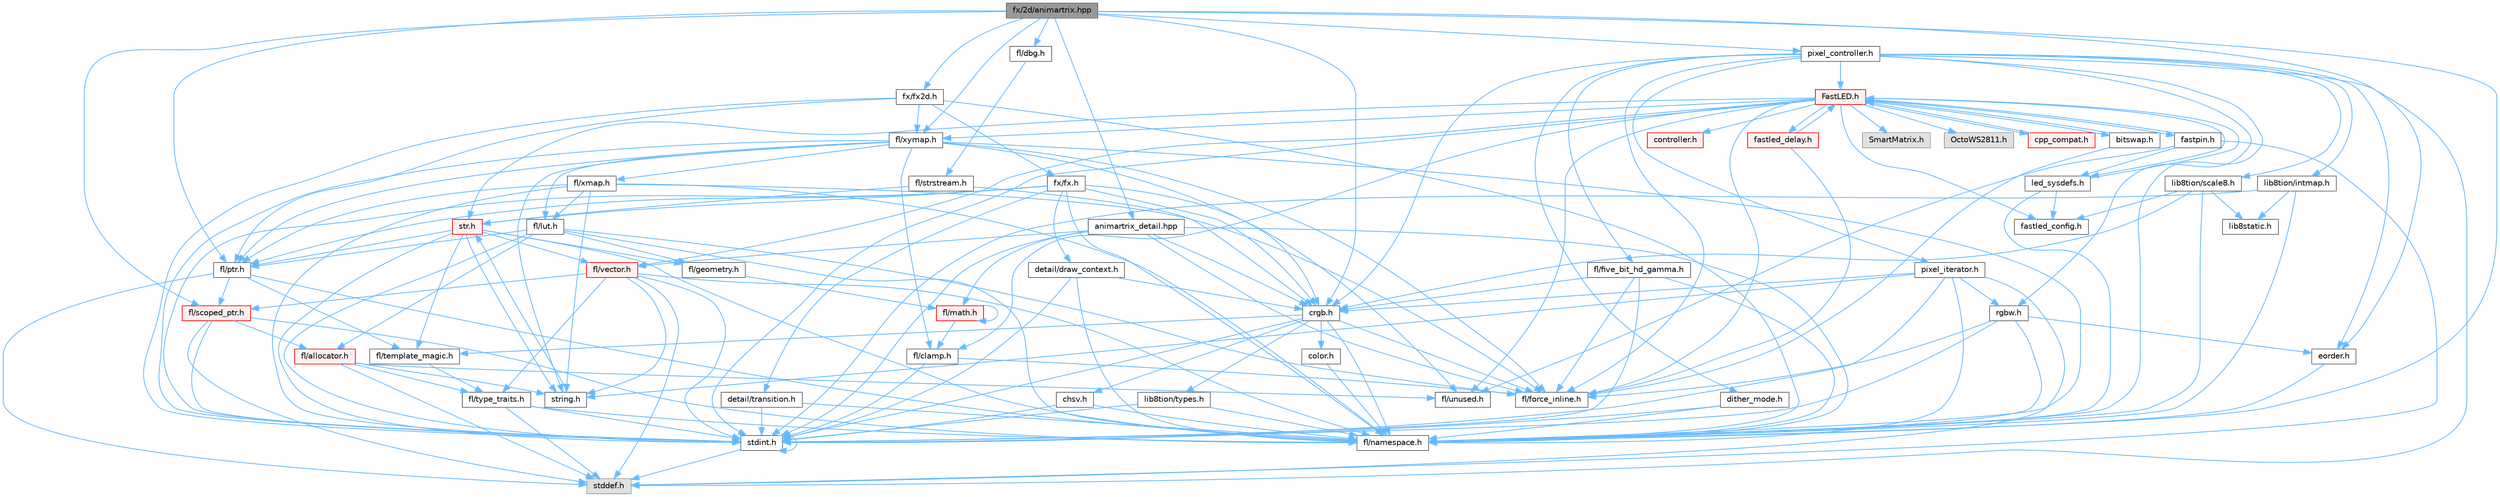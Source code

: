 digraph "fx/2d/animartrix.hpp"
{
 // INTERACTIVE_SVG=YES
 // LATEX_PDF_SIZE
  bgcolor="transparent";
  edge [fontname=Helvetica,fontsize=10,labelfontname=Helvetica,labelfontsize=10];
  node [fontname=Helvetica,fontsize=10,shape=box,height=0.2,width=0.4];
  Node1 [id="Node000001",label="fx/2d/animartrix.hpp",height=0.2,width=0.4,color="gray40", fillcolor="grey60", style="filled", fontcolor="black",tooltip=" "];
  Node1 -> Node2 [id="edge1_Node000001_Node000002",color="steelblue1",style="solid",tooltip=" "];
  Node2 [id="Node000002",label="crgb.h",height=0.2,width=0.4,color="grey40", fillcolor="white", style="filled",URL="$db/dd1/crgb_8h.html",tooltip="Defines the red, green, and blue (RGB) pixel struct."];
  Node2 -> Node3 [id="edge2_Node000002_Node000003",color="steelblue1",style="solid",tooltip=" "];
  Node3 [id="Node000003",label="stdint.h",height=0.2,width=0.4,color="grey40", fillcolor="white", style="filled",URL="$df/dd8/stdint_8h.html",tooltip=" "];
  Node3 -> Node4 [id="edge3_Node000003_Node000004",color="steelblue1",style="solid",tooltip=" "];
  Node4 [id="Node000004",label="stddef.h",height=0.2,width=0.4,color="grey60", fillcolor="#E0E0E0", style="filled",tooltip=" "];
  Node3 -> Node3 [id="edge4_Node000003_Node000003",color="steelblue1",style="solid",tooltip=" "];
  Node2 -> Node5 [id="edge5_Node000002_Node000005",color="steelblue1",style="solid",tooltip=" "];
  Node5 [id="Node000005",label="chsv.h",height=0.2,width=0.4,color="grey40", fillcolor="white", style="filled",URL="$d8/dd0/chsv_8h.html",tooltip="Defines the hue, saturation, and value (HSV) pixel struct."];
  Node5 -> Node3 [id="edge6_Node000005_Node000003",color="steelblue1",style="solid",tooltip=" "];
  Node5 -> Node6 [id="edge7_Node000005_Node000006",color="steelblue1",style="solid",tooltip=" "];
  Node6 [id="Node000006",label="fl/namespace.h",height=0.2,width=0.4,color="grey40", fillcolor="white", style="filled",URL="$df/d2a/namespace_8h.html",tooltip="Implements the FastLED namespace macros."];
  Node2 -> Node6 [id="edge8_Node000002_Node000006",color="steelblue1",style="solid",tooltip=" "];
  Node2 -> Node7 [id="edge9_Node000002_Node000007",color="steelblue1",style="solid",tooltip=" "];
  Node7 [id="Node000007",label="color.h",height=0.2,width=0.4,color="grey40", fillcolor="white", style="filled",URL="$d2/d6b/src_2color_8h.html",tooltip="Contains definitions for color correction and temperature."];
  Node7 -> Node6 [id="edge10_Node000007_Node000006",color="steelblue1",style="solid",tooltip=" "];
  Node2 -> Node8 [id="edge11_Node000002_Node000008",color="steelblue1",style="solid",tooltip=" "];
  Node8 [id="Node000008",label="lib8tion/types.h",height=0.2,width=0.4,color="grey40", fillcolor="white", style="filled",URL="$d9/ddf/lib8tion_2types_8h.html",tooltip="Defines fractional types used for lib8tion functions."];
  Node8 -> Node3 [id="edge12_Node000008_Node000003",color="steelblue1",style="solid",tooltip=" "];
  Node8 -> Node6 [id="edge13_Node000008_Node000006",color="steelblue1",style="solid",tooltip=" "];
  Node2 -> Node9 [id="edge14_Node000002_Node000009",color="steelblue1",style="solid",tooltip=" "];
  Node9 [id="Node000009",label="fl/force_inline.h",height=0.2,width=0.4,color="grey40", fillcolor="white", style="filled",URL="$d4/d64/force__inline_8h.html",tooltip=" "];
  Node2 -> Node10 [id="edge15_Node000002_Node000010",color="steelblue1",style="solid",tooltip=" "];
  Node10 [id="Node000010",label="fl/template_magic.h",height=0.2,width=0.4,color="grey40", fillcolor="white", style="filled",URL="$d8/d0c/template__magic_8h.html",tooltip=" "];
  Node10 -> Node11 [id="edge16_Node000010_Node000011",color="steelblue1",style="solid",tooltip=" "];
  Node11 [id="Node000011",label="fl/type_traits.h",height=0.2,width=0.4,color="grey40", fillcolor="white", style="filled",URL="$df/d63/type__traits_8h.html",tooltip=" "];
  Node11 -> Node4 [id="edge17_Node000011_Node000004",color="steelblue1",style="solid",tooltip=" "];
  Node11 -> Node3 [id="edge18_Node000011_Node000003",color="steelblue1",style="solid",tooltip=" "];
  Node11 -> Node6 [id="edge19_Node000011_Node000006",color="steelblue1",style="solid",tooltip=" "];
  Node1 -> Node12 [id="edge20_Node000001_Node000012",color="steelblue1",style="solid",tooltip=" "];
  Node12 [id="Node000012",label="fl/dbg.h",height=0.2,width=0.4,color="grey40", fillcolor="white", style="filled",URL="$d6/d01/dbg_8h.html",tooltip=" "];
  Node12 -> Node13 [id="edge21_Node000012_Node000013",color="steelblue1",style="solid",tooltip=" "];
  Node13 [id="Node000013",label="fl/strstream.h",height=0.2,width=0.4,color="grey40", fillcolor="white", style="filled",URL="$d8/d00/strstream_8h.html",tooltip=" "];
  Node13 -> Node2 [id="edge22_Node000013_Node000002",color="steelblue1",style="solid",tooltip=" "];
  Node13 -> Node14 [id="edge23_Node000013_Node000014",color="steelblue1",style="solid",tooltip=" "];
  Node14 [id="Node000014",label="str.h",height=0.2,width=0.4,color="red", fillcolor="#FFF0F0", style="filled",URL="$d1/d93/str_8h.html",tooltip=" "];
  Node14 -> Node3 [id="edge24_Node000014_Node000003",color="steelblue1",style="solid",tooltip=" "];
  Node14 -> Node15 [id="edge25_Node000014_Node000015",color="steelblue1",style="solid",tooltip=" "];
  Node15 [id="Node000015",label="string.h",height=0.2,width=0.4,color="grey40", fillcolor="white", style="filled",URL="$da/d66/string_8h.html",tooltip=" "];
  Node15 -> Node14 [id="edge26_Node000015_Node000014",color="steelblue1",style="solid",tooltip=" "];
  Node14 -> Node16 [id="edge27_Node000014_Node000016",color="steelblue1",style="solid",tooltip=" "];
  Node16 [id="Node000016",label="fl/geometry.h",height=0.2,width=0.4,color="grey40", fillcolor="white", style="filled",URL="$d4/d67/geometry_8h.html",tooltip=" "];
  Node16 -> Node17 [id="edge28_Node000016_Node000017",color="steelblue1",style="solid",tooltip=" "];
  Node17 [id="Node000017",label="fl/math.h",height=0.2,width=0.4,color="red", fillcolor="#FFF0F0", style="filled",URL="$df/db1/math_8h.html",tooltip=" "];
  Node17 -> Node18 [id="edge29_Node000017_Node000018",color="steelblue1",style="solid",tooltip=" "];
  Node18 [id="Node000018",label="fl/clamp.h",height=0.2,width=0.4,color="grey40", fillcolor="white", style="filled",URL="$d6/dd3/clamp_8h.html",tooltip=" "];
  Node18 -> Node3 [id="edge30_Node000018_Node000003",color="steelblue1",style="solid",tooltip=" "];
  Node18 -> Node9 [id="edge31_Node000018_Node000009",color="steelblue1",style="solid",tooltip=" "];
  Node17 -> Node17 [id="edge32_Node000017_Node000017",color="steelblue1",style="solid",tooltip=" "];
  Node14 -> Node6 [id="edge33_Node000014_Node000006",color="steelblue1",style="solid",tooltip=" "];
  Node14 -> Node21 [id="edge34_Node000014_Node000021",color="steelblue1",style="solid",tooltip=" "];
  Node21 [id="Node000021",label="fl/ptr.h",height=0.2,width=0.4,color="grey40", fillcolor="white", style="filled",URL="$dd/d98/ptr_8h.html",tooltip=" "];
  Node21 -> Node4 [id="edge35_Node000021_Node000004",color="steelblue1",style="solid",tooltip=" "];
  Node21 -> Node6 [id="edge36_Node000021_Node000006",color="steelblue1",style="solid",tooltip=" "];
  Node21 -> Node22 [id="edge37_Node000021_Node000022",color="steelblue1",style="solid",tooltip=" "];
  Node22 [id="Node000022",label="fl/scoped_ptr.h",height=0.2,width=0.4,color="red", fillcolor="#FFF0F0", style="filled",URL="$d0/d44/scoped__ptr_8h.html",tooltip=" "];
  Node22 -> Node4 [id="edge38_Node000022_Node000004",color="steelblue1",style="solid",tooltip=" "];
  Node22 -> Node3 [id="edge39_Node000022_Node000003",color="steelblue1",style="solid",tooltip=" "];
  Node22 -> Node23 [id="edge40_Node000022_Node000023",color="steelblue1",style="solid",tooltip=" "];
  Node23 [id="Node000023",label="fl/allocator.h",height=0.2,width=0.4,color="red", fillcolor="#FFF0F0", style="filled",URL="$da/da9/allocator_8h.html",tooltip=" "];
  Node23 -> Node4 [id="edge41_Node000023_Node000004",color="steelblue1",style="solid",tooltip=" "];
  Node23 -> Node15 [id="edge42_Node000023_Node000015",color="steelblue1",style="solid",tooltip=" "];
  Node23 -> Node11 [id="edge43_Node000023_Node000011",color="steelblue1",style="solid",tooltip=" "];
  Node23 -> Node26 [id="edge44_Node000023_Node000026",color="steelblue1",style="solid",tooltip=" "];
  Node26 [id="Node000026",label="fl/unused.h",height=0.2,width=0.4,color="grey40", fillcolor="white", style="filled",URL="$d8/d4b/unused_8h.html",tooltip=" "];
  Node22 -> Node6 [id="edge45_Node000022_Node000006",color="steelblue1",style="solid",tooltip=" "];
  Node21 -> Node10 [id="edge46_Node000021_Node000010",color="steelblue1",style="solid",tooltip=" "];
  Node14 -> Node10 [id="edge47_Node000014_Node000010",color="steelblue1",style="solid",tooltip=" "];
  Node14 -> Node28 [id="edge48_Node000014_Node000028",color="steelblue1",style="solid",tooltip=" "];
  Node28 [id="Node000028",label="fl/vector.h",height=0.2,width=0.4,color="red", fillcolor="#FFF0F0", style="filled",URL="$d6/d68/vector_8h.html",tooltip=" "];
  Node28 -> Node4 [id="edge49_Node000028_Node000004",color="steelblue1",style="solid",tooltip=" "];
  Node28 -> Node3 [id="edge50_Node000028_Node000003",color="steelblue1",style="solid",tooltip=" "];
  Node28 -> Node15 [id="edge51_Node000028_Node000015",color="steelblue1",style="solid",tooltip=" "];
  Node28 -> Node6 [id="edge52_Node000028_Node000006",color="steelblue1",style="solid",tooltip=" "];
  Node28 -> Node22 [id="edge53_Node000028_Node000022",color="steelblue1",style="solid",tooltip=" "];
  Node28 -> Node11 [id="edge54_Node000028_Node000011",color="steelblue1",style="solid",tooltip=" "];
  Node1 -> Node6 [id="edge55_Node000001_Node000006",color="steelblue1",style="solid",tooltip=" "];
  Node1 -> Node21 [id="edge56_Node000001_Node000021",color="steelblue1",style="solid",tooltip=" "];
  Node1 -> Node22 [id="edge57_Node000001_Node000022",color="steelblue1",style="solid",tooltip=" "];
  Node1 -> Node31 [id="edge58_Node000001_Node000031",color="steelblue1",style="solid",tooltip=" "];
  Node31 [id="Node000031",label="fl/xymap.h",height=0.2,width=0.4,color="grey40", fillcolor="white", style="filled",URL="$da/d61/xymap_8h.html",tooltip=" "];
  Node31 -> Node3 [id="edge59_Node000031_Node000003",color="steelblue1",style="solid",tooltip=" "];
  Node31 -> Node15 [id="edge60_Node000031_Node000015",color="steelblue1",style="solid",tooltip=" "];
  Node31 -> Node2 [id="edge61_Node000031_Node000002",color="steelblue1",style="solid",tooltip=" "];
  Node31 -> Node18 [id="edge62_Node000031_Node000018",color="steelblue1",style="solid",tooltip=" "];
  Node31 -> Node9 [id="edge63_Node000031_Node000009",color="steelblue1",style="solid",tooltip=" "];
  Node31 -> Node32 [id="edge64_Node000031_Node000032",color="steelblue1",style="solid",tooltip=" "];
  Node32 [id="Node000032",label="fl/lut.h",height=0.2,width=0.4,color="grey40", fillcolor="white", style="filled",URL="$db/d54/lut_8h.html",tooltip=" "];
  Node32 -> Node23 [id="edge65_Node000032_Node000023",color="steelblue1",style="solid",tooltip=" "];
  Node32 -> Node9 [id="edge66_Node000032_Node000009",color="steelblue1",style="solid",tooltip=" "];
  Node32 -> Node21 [id="edge67_Node000032_Node000021",color="steelblue1",style="solid",tooltip=" "];
  Node32 -> Node3 [id="edge68_Node000032_Node000003",color="steelblue1",style="solid",tooltip=" "];
  Node32 -> Node16 [id="edge69_Node000032_Node000016",color="steelblue1",style="solid",tooltip=" "];
  Node32 -> Node6 [id="edge70_Node000032_Node000006",color="steelblue1",style="solid",tooltip=" "];
  Node31 -> Node6 [id="edge71_Node000031_Node000006",color="steelblue1",style="solid",tooltip=" "];
  Node31 -> Node21 [id="edge72_Node000031_Node000021",color="steelblue1",style="solid",tooltip=" "];
  Node31 -> Node33 [id="edge73_Node000031_Node000033",color="steelblue1",style="solid",tooltip=" "];
  Node33 [id="Node000033",label="fl/xmap.h",height=0.2,width=0.4,color="grey40", fillcolor="white", style="filled",URL="$dd/dcc/xmap_8h.html",tooltip=" "];
  Node33 -> Node3 [id="edge74_Node000033_Node000003",color="steelblue1",style="solid",tooltip=" "];
  Node33 -> Node15 [id="edge75_Node000033_Node000015",color="steelblue1",style="solid",tooltip=" "];
  Node33 -> Node9 [id="edge76_Node000033_Node000009",color="steelblue1",style="solid",tooltip=" "];
  Node33 -> Node32 [id="edge77_Node000033_Node000032",color="steelblue1",style="solid",tooltip=" "];
  Node33 -> Node21 [id="edge78_Node000033_Node000021",color="steelblue1",style="solid",tooltip=" "];
  Node33 -> Node6 [id="edge79_Node000033_Node000006",color="steelblue1",style="solid",tooltip=" "];
  Node1 -> Node34 [id="edge80_Node000001_Node000034",color="steelblue1",style="solid",tooltip=" "];
  Node34 [id="Node000034",label="fx/fx2d.h",height=0.2,width=0.4,color="grey40", fillcolor="white", style="filled",URL="$d9/d43/fx2d_8h.html",tooltip=" "];
  Node34 -> Node3 [id="edge81_Node000034_Node000003",color="steelblue1",style="solid",tooltip=" "];
  Node34 -> Node6 [id="edge82_Node000034_Node000006",color="steelblue1",style="solid",tooltip=" "];
  Node34 -> Node21 [id="edge83_Node000034_Node000021",color="steelblue1",style="solid",tooltip=" "];
  Node34 -> Node31 [id="edge84_Node000034_Node000031",color="steelblue1",style="solid",tooltip=" "];
  Node34 -> Node35 [id="edge85_Node000034_Node000035",color="steelblue1",style="solid",tooltip=" "];
  Node35 [id="Node000035",label="fx/fx.h",height=0.2,width=0.4,color="grey40", fillcolor="white", style="filled",URL="$df/d44/src_2fx_2fx_8h.html",tooltip=" "];
  Node35 -> Node3 [id="edge86_Node000035_Node000003",color="steelblue1",style="solid",tooltip=" "];
  Node35 -> Node2 [id="edge87_Node000035_Node000002",color="steelblue1",style="solid",tooltip=" "];
  Node35 -> Node36 [id="edge88_Node000035_Node000036",color="steelblue1",style="solid",tooltip=" "];
  Node36 [id="Node000036",label="detail/draw_context.h",height=0.2,width=0.4,color="grey40", fillcolor="white", style="filled",URL="$db/ded/draw__context_8h.html",tooltip=" "];
  Node36 -> Node2 [id="edge89_Node000036_Node000002",color="steelblue1",style="solid",tooltip=" "];
  Node36 -> Node6 [id="edge90_Node000036_Node000006",color="steelblue1",style="solid",tooltip=" "];
  Node36 -> Node3 [id="edge91_Node000036_Node000003",color="steelblue1",style="solid",tooltip=" "];
  Node35 -> Node37 [id="edge92_Node000035_Node000037",color="steelblue1",style="solid",tooltip=" "];
  Node37 [id="Node000037",label="detail/transition.h",height=0.2,width=0.4,color="grey40", fillcolor="white", style="filled",URL="$d7/df7/transition_8h.html",tooltip=" "];
  Node37 -> Node6 [id="edge93_Node000037_Node000006",color="steelblue1",style="solid",tooltip=" "];
  Node37 -> Node3 [id="edge94_Node000037_Node000003",color="steelblue1",style="solid",tooltip=" "];
  Node35 -> Node6 [id="edge95_Node000035_Node000006",color="steelblue1",style="solid",tooltip=" "];
  Node35 -> Node21 [id="edge96_Node000035_Node000021",color="steelblue1",style="solid",tooltip=" "];
  Node35 -> Node14 [id="edge97_Node000035_Node000014",color="steelblue1",style="solid",tooltip=" "];
  Node35 -> Node26 [id="edge98_Node000035_Node000026",color="steelblue1",style="solid",tooltip=" "];
  Node1 -> Node38 [id="edge99_Node000001_Node000038",color="steelblue1",style="solid",tooltip=" "];
  Node38 [id="Node000038",label="eorder.h",height=0.2,width=0.4,color="grey40", fillcolor="white", style="filled",URL="$db/d07/eorder_8h.html",tooltip="Defines color channel ordering enumerations."];
  Node38 -> Node6 [id="edge100_Node000038_Node000006",color="steelblue1",style="solid",tooltip=" "];
  Node1 -> Node39 [id="edge101_Node000001_Node000039",color="steelblue1",style="solid",tooltip=" "];
  Node39 [id="Node000039",label="pixel_controller.h",height=0.2,width=0.4,color="grey40", fillcolor="white", style="filled",URL="$d5/d4d/pixel__controller_8h.html",tooltip="Low level pixel data writing class."];
  Node39 -> Node4 [id="edge102_Node000039_Node000004",color="steelblue1",style="solid",tooltip=" "];
  Node39 -> Node40 [id="edge103_Node000039_Node000040",color="steelblue1",style="solid",tooltip=" "];
  Node40 [id="Node000040",label="lib8tion/intmap.h",height=0.2,width=0.4,color="grey40", fillcolor="white", style="filled",URL="$d8/d54/intmap_8h.html",tooltip="Defines integer mapping functions."];
  Node40 -> Node6 [id="edge104_Node000040_Node000006",color="steelblue1",style="solid",tooltip=" "];
  Node40 -> Node41 [id="edge105_Node000040_Node000041",color="steelblue1",style="solid",tooltip=" "];
  Node41 [id="Node000041",label="lib8static.h",height=0.2,width=0.4,color="grey40", fillcolor="white", style="filled",URL="$d4/d7a/lib8static_8h.html",tooltip="Defines static inlining macros for lib8tion functions."];
  Node40 -> Node3 [id="edge106_Node000040_Node000003",color="steelblue1",style="solid",tooltip=" "];
  Node39 -> Node42 [id="edge107_Node000039_Node000042",color="steelblue1",style="solid",tooltip=" "];
  Node42 [id="Node000042",label="rgbw.h",height=0.2,width=0.4,color="grey40", fillcolor="white", style="filled",URL="$d7/dbb/rgbw_8h.html",tooltip="Functions for red, green, blue, white (RGBW) output."];
  Node42 -> Node3 [id="edge108_Node000042_Node000003",color="steelblue1",style="solid",tooltip=" "];
  Node42 -> Node9 [id="edge109_Node000042_Node000009",color="steelblue1",style="solid",tooltip=" "];
  Node42 -> Node6 [id="edge110_Node000042_Node000006",color="steelblue1",style="solid",tooltip=" "];
  Node42 -> Node38 [id="edge111_Node000042_Node000038",color="steelblue1",style="solid",tooltip=" "];
  Node39 -> Node43 [id="edge112_Node000039_Node000043",color="steelblue1",style="solid",tooltip=" "];
  Node43 [id="Node000043",label="fl/five_bit_hd_gamma.h",height=0.2,width=0.4,color="grey40", fillcolor="white", style="filled",URL="$dc/d44/five__bit__hd__gamma_8h.html",tooltip="Declares functions for five-bit gamma correction."];
  Node43 -> Node3 [id="edge113_Node000043_Node000003",color="steelblue1",style="solid",tooltip=" "];
  Node43 -> Node2 [id="edge114_Node000043_Node000002",color="steelblue1",style="solid",tooltip=" "];
  Node43 -> Node9 [id="edge115_Node000043_Node000009",color="steelblue1",style="solid",tooltip=" "];
  Node43 -> Node6 [id="edge116_Node000043_Node000006",color="steelblue1",style="solid",tooltip=" "];
  Node39 -> Node9 [id="edge117_Node000039_Node000009",color="steelblue1",style="solid",tooltip=" "];
  Node39 -> Node44 [id="edge118_Node000039_Node000044",color="steelblue1",style="solid",tooltip=" "];
  Node44 [id="Node000044",label="lib8tion/scale8.h",height=0.2,width=0.4,color="grey40", fillcolor="white", style="filled",URL="$db/d91/scale8_8h.html",tooltip="Fast, efficient 8-bit scaling functions specifically designed for high-performance LED programming."];
  Node44 -> Node41 [id="edge119_Node000044_Node000041",color="steelblue1",style="solid",tooltip=" "];
  Node44 -> Node2 [id="edge120_Node000044_Node000002",color="steelblue1",style="solid",tooltip=" "];
  Node44 -> Node6 [id="edge121_Node000044_Node000006",color="steelblue1",style="solid",tooltip=" "];
  Node44 -> Node45 [id="edge122_Node000044_Node000045",color="steelblue1",style="solid",tooltip=" "];
  Node45 [id="Node000045",label="fastled_config.h",height=0.2,width=0.4,color="grey40", fillcolor="white", style="filled",URL="$d5/d11/fastled__config_8h.html",tooltip="Contains definitions that can be used to configure FastLED at compile time."];
  Node39 -> Node6 [id="edge123_Node000039_Node000006",color="steelblue1",style="solid",tooltip=" "];
  Node39 -> Node38 [id="edge124_Node000039_Node000038",color="steelblue1",style="solid",tooltip=" "];
  Node39 -> Node46 [id="edge125_Node000039_Node000046",color="steelblue1",style="solid",tooltip=" "];
  Node46 [id="Node000046",label="dither_mode.h",height=0.2,width=0.4,color="grey40", fillcolor="white", style="filled",URL="$d8/d90/dither__mode_8h.html",tooltip="Declares dithering options and types."];
  Node46 -> Node3 [id="edge126_Node000046_Node000003",color="steelblue1",style="solid",tooltip=" "];
  Node46 -> Node6 [id="edge127_Node000046_Node000006",color="steelblue1",style="solid",tooltip=" "];
  Node39 -> Node47 [id="edge128_Node000039_Node000047",color="steelblue1",style="solid",tooltip=" "];
  Node47 [id="Node000047",label="pixel_iterator.h",height=0.2,width=0.4,color="grey40", fillcolor="white", style="filled",URL="$d8/d6c/pixel__iterator_8h.html",tooltip="Non-templated low level pixel data writing class."];
  Node47 -> Node4 [id="edge129_Node000047_Node000004",color="steelblue1",style="solid",tooltip=" "];
  Node47 -> Node3 [id="edge130_Node000047_Node000003",color="steelblue1",style="solid",tooltip=" "];
  Node47 -> Node15 [id="edge131_Node000047_Node000015",color="steelblue1",style="solid",tooltip=" "];
  Node47 -> Node6 [id="edge132_Node000047_Node000006",color="steelblue1",style="solid",tooltip=" "];
  Node47 -> Node42 [id="edge133_Node000047_Node000042",color="steelblue1",style="solid",tooltip=" "];
  Node47 -> Node2 [id="edge134_Node000047_Node000002",color="steelblue1",style="solid",tooltip=" "];
  Node39 -> Node2 [id="edge135_Node000039_Node000002",color="steelblue1",style="solid",tooltip=" "];
  Node39 -> Node48 [id="edge136_Node000039_Node000048",color="steelblue1",style="solid",tooltip=" "];
  Node48 [id="Node000048",label="FastLED.h",height=0.2,width=0.4,color="red", fillcolor="#FFF0F0", style="filled",URL="$db/d97/_fast_l_e_d_8h.html",tooltip="central include file for FastLED, defines the CFastLED class/object"];
  Node48 -> Node3 [id="edge137_Node000048_Node000003",color="steelblue1",style="solid",tooltip=" "];
  Node48 -> Node49 [id="edge138_Node000048_Node000049",color="steelblue1",style="solid",tooltip=" "];
  Node49 [id="Node000049",label="SmartMatrix.h",height=0.2,width=0.4,color="grey60", fillcolor="#E0E0E0", style="filled",tooltip=" "];
  Node48 -> Node50 [id="edge139_Node000048_Node000050",color="steelblue1",style="solid",tooltip=" "];
  Node50 [id="Node000050",label="OctoWS2811.h",height=0.2,width=0.4,color="grey60", fillcolor="#E0E0E0", style="filled",tooltip=" "];
  Node48 -> Node9 [id="edge140_Node000048_Node000009",color="steelblue1",style="solid",tooltip=" "];
  Node48 -> Node51 [id="edge141_Node000048_Node000051",color="steelblue1",style="solid",tooltip=" "];
  Node51 [id="Node000051",label="cpp_compat.h",height=0.2,width=0.4,color="red", fillcolor="#FFF0F0", style="filled",URL="$d9/d13/cpp__compat_8h.html",tooltip="Compatibility functions based on C++ version."];
  Node51 -> Node48 [id="edge142_Node000051_Node000048",color="steelblue1",style="solid",tooltip=" "];
  Node48 -> Node45 [id="edge143_Node000048_Node000045",color="steelblue1",style="solid",tooltip=" "];
  Node48 -> Node53 [id="edge144_Node000048_Node000053",color="steelblue1",style="solid",tooltip=" "];
  Node53 [id="Node000053",label="led_sysdefs.h",height=0.2,width=0.4,color="grey40", fillcolor="white", style="filled",URL="$d9/d3e/led__sysdefs_8h.html",tooltip="Determines which platform system definitions to include."];
  Node53 -> Node48 [id="edge145_Node000053_Node000048",color="steelblue1",style="solid",tooltip=" "];
  Node53 -> Node45 [id="edge146_Node000053_Node000045",color="steelblue1",style="solid",tooltip=" "];
  Node53 -> Node6 [id="edge147_Node000053_Node000006",color="steelblue1",style="solid",tooltip=" "];
  Node48 -> Node54 [id="edge148_Node000048_Node000054",color="steelblue1",style="solid",tooltip=" "];
  Node54 [id="Node000054",label="fastled_delay.h",height=0.2,width=0.4,color="red", fillcolor="#FFF0F0", style="filled",URL="$d0/da8/fastled__delay_8h.html",tooltip="Utility functions and classes for managing delay cycles."];
  Node54 -> Node48 [id="edge149_Node000054_Node000048",color="steelblue1",style="solid",tooltip=" "];
  Node54 -> Node9 [id="edge150_Node000054_Node000009",color="steelblue1",style="solid",tooltip=" "];
  Node48 -> Node56 [id="edge151_Node000048_Node000056",color="steelblue1",style="solid",tooltip=" "];
  Node56 [id="Node000056",label="bitswap.h",height=0.2,width=0.4,color="grey40", fillcolor="white", style="filled",URL="$de/ded/bitswap_8h.html",tooltip="Functions for doing a rotation of bits/bytes used by parallel output."];
  Node56 -> Node48 [id="edge152_Node000056_Node000048",color="steelblue1",style="solid",tooltip=" "];
  Node56 -> Node9 [id="edge153_Node000056_Node000009",color="steelblue1",style="solid",tooltip=" "];
  Node48 -> Node57 [id="edge154_Node000048_Node000057",color="steelblue1",style="solid",tooltip=" "];
  Node57 [id="Node000057",label="controller.h",height=0.2,width=0.4,color="red", fillcolor="#FFF0F0", style="filled",URL="$d2/dd9/controller_8h.html",tooltip="deprecated: base definitions used by led controllers for writing out led data"];
  Node48 -> Node76 [id="edge155_Node000048_Node000076",color="steelblue1",style="solid",tooltip=" "];
  Node76 [id="Node000076",label="fastpin.h",height=0.2,width=0.4,color="grey40", fillcolor="white", style="filled",URL="$db/d65/fastpin_8h.html",tooltip="Class base definitions for defining fast pin access."];
  Node76 -> Node48 [id="edge156_Node000076_Node000048",color="steelblue1",style="solid",tooltip=" "];
  Node76 -> Node53 [id="edge157_Node000076_Node000053",color="steelblue1",style="solid",tooltip=" "];
  Node76 -> Node4 [id="edge158_Node000076_Node000004",color="steelblue1",style="solid",tooltip=" "];
  Node76 -> Node26 [id="edge159_Node000076_Node000026",color="steelblue1",style="solid",tooltip=" "];
  Node48 -> Node14 [id="edge160_Node000048_Node000014",color="steelblue1",style="solid",tooltip=" "];
  Node48 -> Node31 [id="edge161_Node000048_Node000031",color="steelblue1",style="solid",tooltip=" "];
  Node48 -> Node18 [id="edge162_Node000048_Node000018",color="steelblue1",style="solid",tooltip=" "];
  Node48 -> Node26 [id="edge163_Node000048_Node000026",color="steelblue1",style="solid",tooltip=" "];
  Node48 -> Node28 [id="edge164_Node000048_Node000028",color="steelblue1",style="solid",tooltip=" "];
  Node1 -> Node111 [id="edge165_Node000001_Node000111",color="steelblue1",style="solid",tooltip=" "];
  Node111 [id="Node000111",label="animartrix_detail.hpp",height=0.2,width=0.4,color="grey40", fillcolor="white", style="filled",URL="$d3/d3b/animartrix__detail_8hpp.html",tooltip=" "];
  Node111 -> Node28 [id="edge166_Node000111_Node000028",color="steelblue1",style="solid",tooltip=" "];
  Node111 -> Node17 [id="edge167_Node000111_Node000017",color="steelblue1",style="solid",tooltip=" "];
  Node111 -> Node3 [id="edge168_Node000111_Node000003",color="steelblue1",style="solid",tooltip=" "];
  Node111 -> Node2 [id="edge169_Node000111_Node000002",color="steelblue1",style="solid",tooltip=" "];
  Node111 -> Node9 [id="edge170_Node000111_Node000009",color="steelblue1",style="solid",tooltip=" "];
  Node111 -> Node6 [id="edge171_Node000111_Node000006",color="steelblue1",style="solid",tooltip=" "];
}
